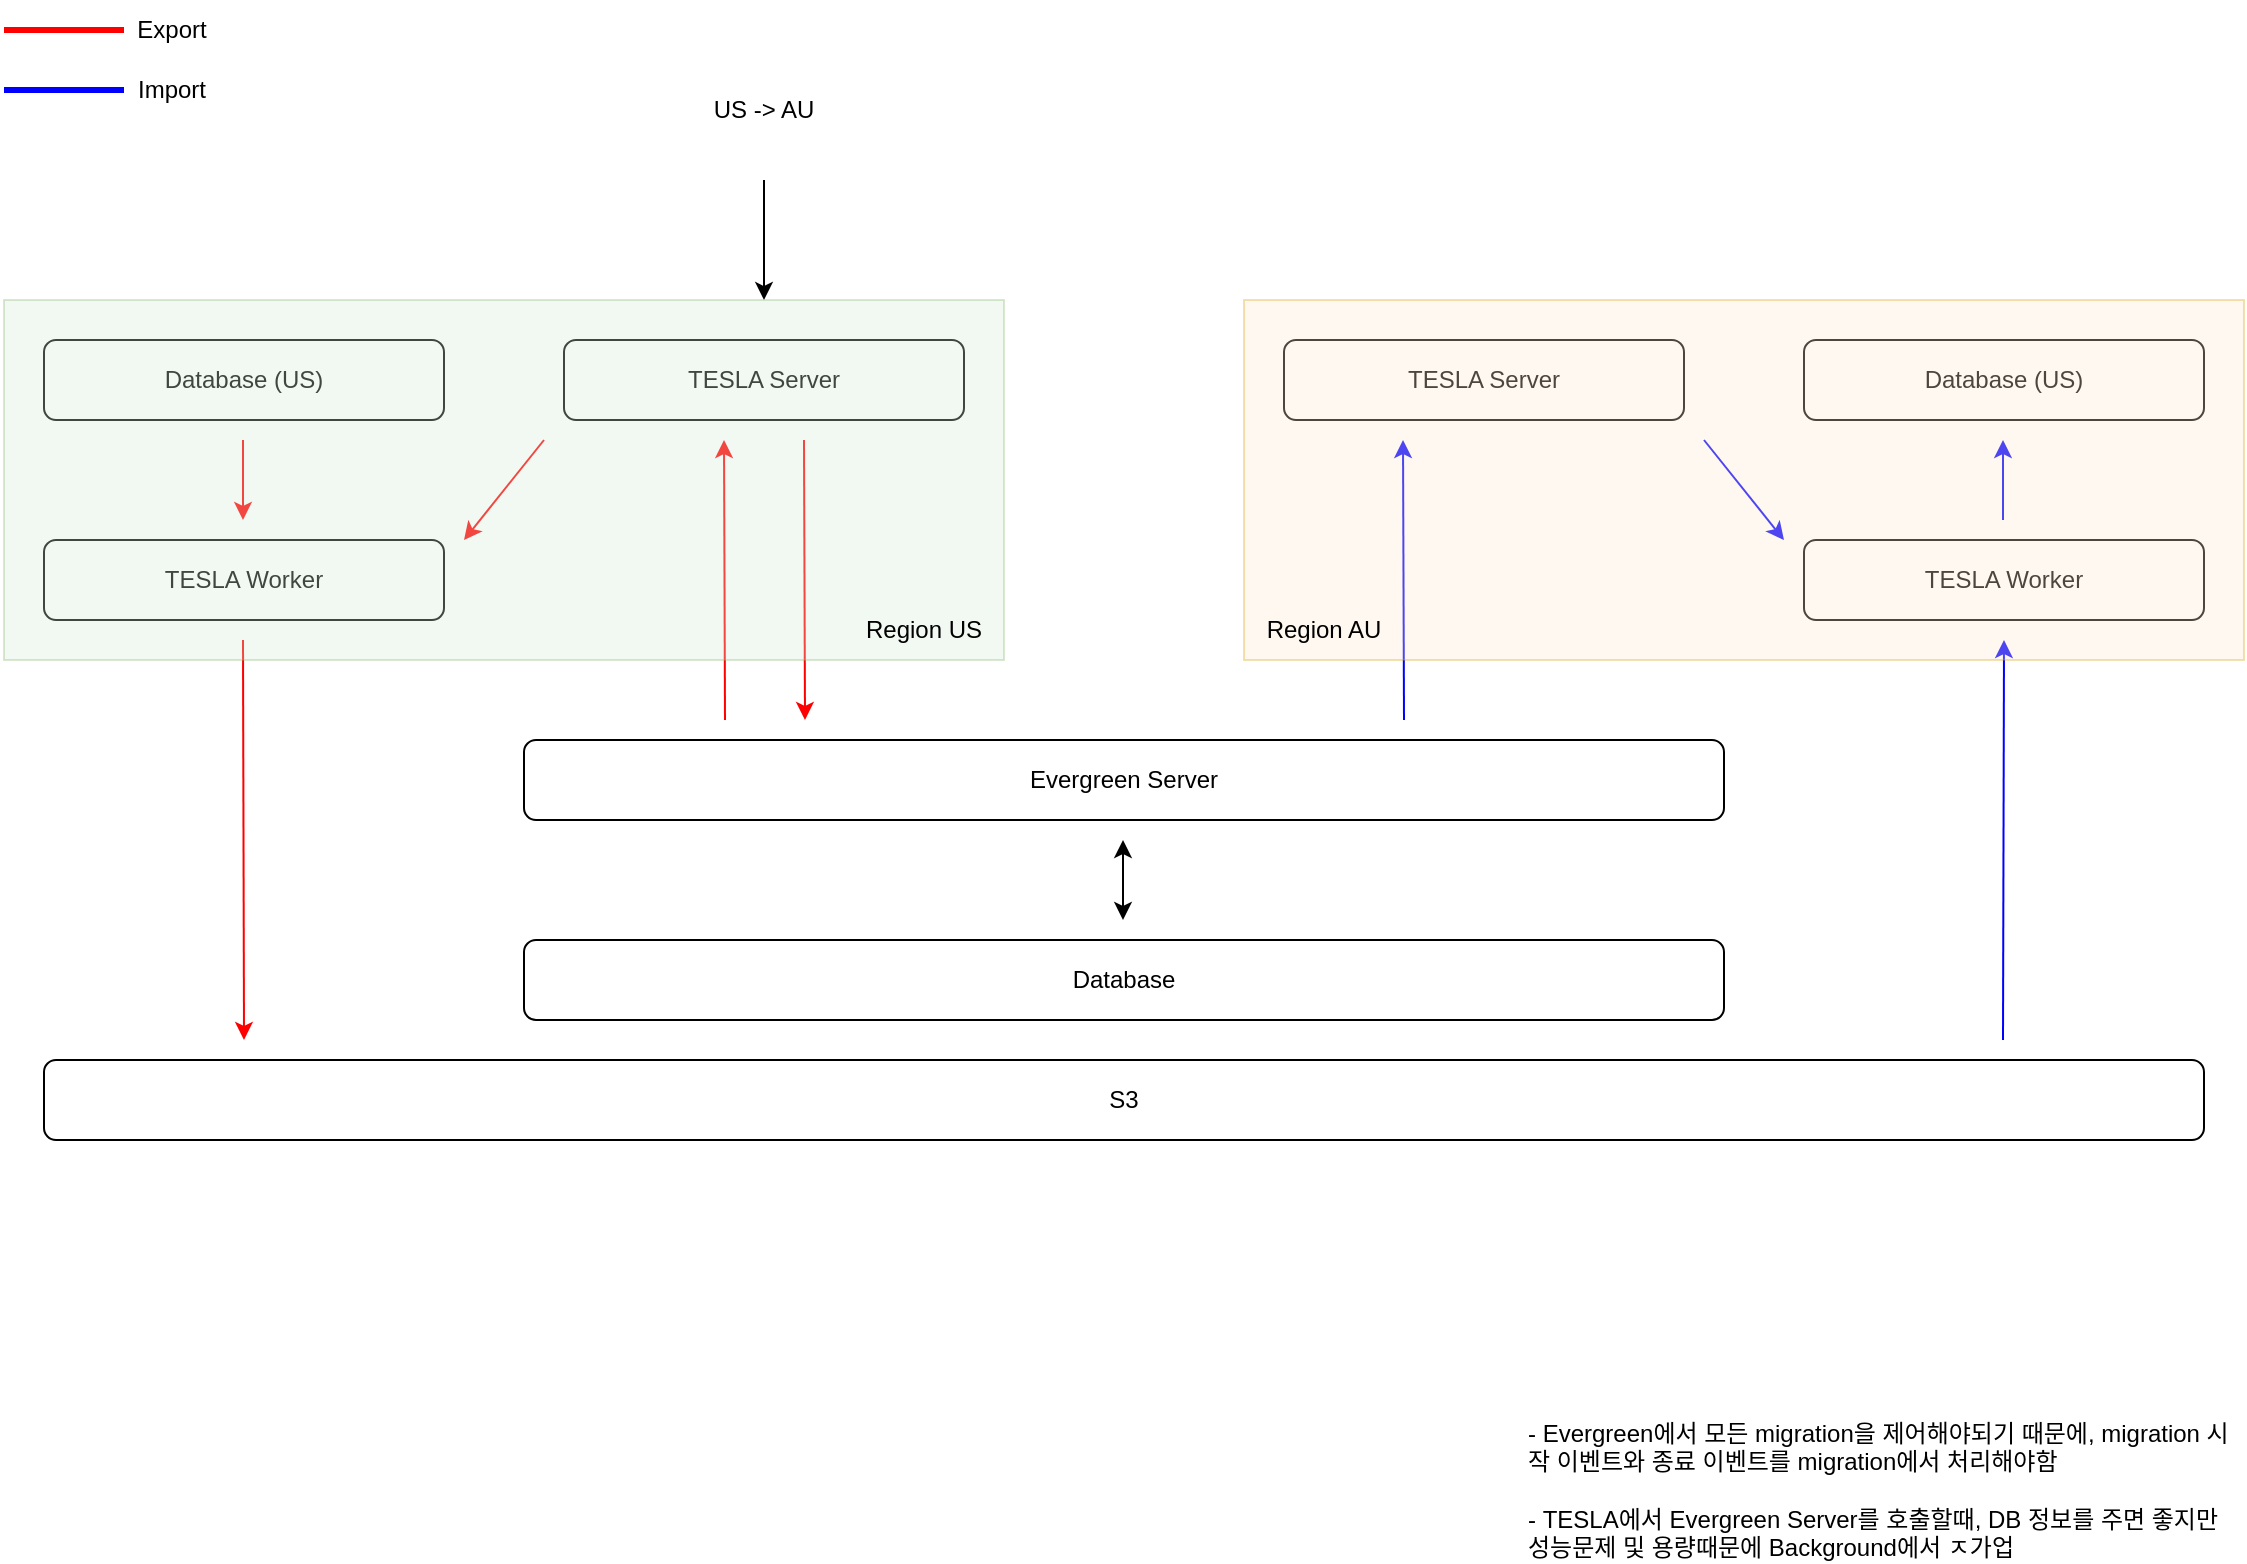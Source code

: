 <mxfile version="23.1.7" type="github">
  <diagram name="페이지-1" id="pZyoLkYU4llX_7tRVOSn">
    <mxGraphModel dx="2261" dy="1955" grid="1" gridSize="10" guides="1" tooltips="1" connect="1" arrows="1" fold="1" page="1" pageScale="1" pageWidth="827" pageHeight="1169" math="0" shadow="0">
      <root>
        <mxCell id="0" />
        <mxCell id="1" parent="0" />
        <mxCell id="wUL2A9BySkg_ptCFgsjO-2" value="Evergreen Server" style="rounded=1;whiteSpace=wrap;html=1;" vertex="1" parent="1">
          <mxGeometry x="240" y="360" width="600" height="40" as="geometry" />
        </mxCell>
        <mxCell id="wUL2A9BySkg_ptCFgsjO-3" value="" style="endArrow=classic;html=1;rounded=0;" edge="1" parent="1">
          <mxGeometry width="50" height="50" relative="1" as="geometry">
            <mxPoint x="360" y="80" as="sourcePoint" />
            <mxPoint x="360" y="140" as="targetPoint" />
          </mxGeometry>
        </mxCell>
        <mxCell id="wUL2A9BySkg_ptCFgsjO-4" value="US -&amp;gt; AU" style="text;html=1;align=center;verticalAlign=middle;whiteSpace=wrap;rounded=0;" vertex="1" parent="1">
          <mxGeometry x="330" y="30" width="60" height="30" as="geometry" />
        </mxCell>
        <mxCell id="wUL2A9BySkg_ptCFgsjO-7" value="Database (US)" style="rounded=1;whiteSpace=wrap;html=1;" vertex="1" parent="1">
          <mxGeometry y="160" width="200" height="40" as="geometry" />
        </mxCell>
        <mxCell id="wUL2A9BySkg_ptCFgsjO-9" value="" style="endArrow=classic;html=1;rounded=0;strokeColor=#0000FF;" edge="1" parent="1">
          <mxGeometry width="50" height="50" relative="1" as="geometry">
            <mxPoint x="979.5" y="510" as="sourcePoint" />
            <mxPoint x="980" y="310" as="targetPoint" />
          </mxGeometry>
        </mxCell>
        <mxCell id="wUL2A9BySkg_ptCFgsjO-10" value="Database" style="rounded=1;whiteSpace=wrap;html=1;" vertex="1" parent="1">
          <mxGeometry x="240" y="460" width="600" height="40" as="geometry" />
        </mxCell>
        <mxCell id="wUL2A9BySkg_ptCFgsjO-11" value="TESLA Worker" style="rounded=1;whiteSpace=wrap;html=1;" vertex="1" parent="1">
          <mxGeometry y="260" width="200" height="40" as="geometry" />
        </mxCell>
        <mxCell id="wUL2A9BySkg_ptCFgsjO-12" value="S3" style="rounded=1;whiteSpace=wrap;html=1;" vertex="1" parent="1">
          <mxGeometry y="520" width="1080" height="40" as="geometry" />
        </mxCell>
        <mxCell id="wUL2A9BySkg_ptCFgsjO-13" value="" style="endArrow=classic;html=1;rounded=0;strokeColor=#FF0000;" edge="1" parent="1">
          <mxGeometry width="50" height="50" relative="1" as="geometry">
            <mxPoint x="250" y="210" as="sourcePoint" />
            <mxPoint x="210" y="260" as="targetPoint" />
          </mxGeometry>
        </mxCell>
        <mxCell id="wUL2A9BySkg_ptCFgsjO-16" value="" style="endArrow=classic;html=1;rounded=0;strokeColor=#FF0000;" edge="1" parent="1">
          <mxGeometry width="50" height="50" relative="1" as="geometry">
            <mxPoint x="99.5" y="210" as="sourcePoint" />
            <mxPoint x="99.5" y="250" as="targetPoint" />
          </mxGeometry>
        </mxCell>
        <mxCell id="wUL2A9BySkg_ptCFgsjO-17" value="" style="endArrow=classic;html=1;rounded=0;strokeColor=#FF0000;" edge="1" parent="1">
          <mxGeometry width="50" height="50" relative="1" as="geometry">
            <mxPoint x="99.5" y="310" as="sourcePoint" />
            <mxPoint x="100" y="510" as="targetPoint" />
          </mxGeometry>
        </mxCell>
        <mxCell id="wUL2A9BySkg_ptCFgsjO-18" value="" style="endArrow=classic;html=1;rounded=0;strokeColor=#FF0000;" edge="1" parent="1">
          <mxGeometry width="50" height="50" relative="1" as="geometry">
            <mxPoint x="380" y="210" as="sourcePoint" />
            <mxPoint x="380.5" y="350" as="targetPoint" />
          </mxGeometry>
        </mxCell>
        <mxCell id="wUL2A9BySkg_ptCFgsjO-20" value="" style="endArrow=classic;html=1;rounded=0;endFill=1;startArrow=classic;startFill=1;" edge="1" parent="1">
          <mxGeometry width="50" height="50" relative="1" as="geometry">
            <mxPoint x="539.5" y="410" as="sourcePoint" />
            <mxPoint x="539.5" y="450" as="targetPoint" />
          </mxGeometry>
        </mxCell>
        <mxCell id="wUL2A9BySkg_ptCFgsjO-21" value="" style="endArrow=classic;html=1;rounded=0;strokeColor=#0000FF;" edge="1" parent="1">
          <mxGeometry width="50" height="50" relative="1" as="geometry">
            <mxPoint x="680" y="350" as="sourcePoint" />
            <mxPoint x="679.5" y="210" as="targetPoint" />
          </mxGeometry>
        </mxCell>
        <mxCell id="wUL2A9BySkg_ptCFgsjO-23" value="- Evergreen에서 모든 migration을 제어해야되기 때문에, migration 시작 이벤트와 종료 이벤트를 migration에서 처리해야함&lt;br&gt;&lt;br&gt;- TESLA에서 Evergreen Server를 호출할때, DB 정보를 주면 좋지만 성능문제 및 용량때문에 Background에서 ㅈ가업" style="text;html=1;align=left;verticalAlign=middle;whiteSpace=wrap;rounded=0;" vertex="1" parent="1">
          <mxGeometry x="740" y="720" width="360" height="30" as="geometry" />
        </mxCell>
        <mxCell id="wUL2A9BySkg_ptCFgsjO-24" value="TESLA Worker" style="rounded=1;whiteSpace=wrap;html=1;" vertex="1" parent="1">
          <mxGeometry x="880" y="260" width="200" height="40" as="geometry" />
        </mxCell>
        <mxCell id="wUL2A9BySkg_ptCFgsjO-25" value="TESLA Server" style="rounded=1;whiteSpace=wrap;html=1;" vertex="1" parent="1">
          <mxGeometry x="260" y="160" width="200" height="40" as="geometry" />
        </mxCell>
        <mxCell id="wUL2A9BySkg_ptCFgsjO-26" value="TESLA Server" style="rounded=1;whiteSpace=wrap;html=1;" vertex="1" parent="1">
          <mxGeometry x="620" y="160" width="200" height="40" as="geometry" />
        </mxCell>
        <mxCell id="wUL2A9BySkg_ptCFgsjO-27" value="Database (US)" style="rounded=1;whiteSpace=wrap;html=1;" vertex="1" parent="1">
          <mxGeometry x="880" y="160" width="200" height="40" as="geometry" />
        </mxCell>
        <mxCell id="wUL2A9BySkg_ptCFgsjO-28" value="" style="endArrow=classic;html=1;rounded=0;strokeColor=#FF0000;" edge="1" parent="1">
          <mxGeometry width="50" height="50" relative="1" as="geometry">
            <mxPoint x="340.5" y="350" as="sourcePoint" />
            <mxPoint x="340" y="210" as="targetPoint" />
          </mxGeometry>
        </mxCell>
        <mxCell id="wUL2A9BySkg_ptCFgsjO-29" value="" style="endArrow=classic;html=1;rounded=0;strokeColor=#0000FF;" edge="1" parent="1">
          <mxGeometry width="50" height="50" relative="1" as="geometry">
            <mxPoint x="830" y="210" as="sourcePoint" />
            <mxPoint x="870" y="260" as="targetPoint" />
          </mxGeometry>
        </mxCell>
        <mxCell id="wUL2A9BySkg_ptCFgsjO-30" value="" style="endArrow=classic;html=1;rounded=0;strokeColor=#0000FF;" edge="1" parent="1">
          <mxGeometry width="50" height="50" relative="1" as="geometry">
            <mxPoint x="979.5" y="250" as="sourcePoint" />
            <mxPoint x="979.5" y="210" as="targetPoint" />
          </mxGeometry>
        </mxCell>
        <mxCell id="wUL2A9BySkg_ptCFgsjO-34" value="" style="rounded=0;whiteSpace=wrap;html=1;fillColor=#d5e8d4;strokeColor=#82b366;opacity=30;" vertex="1" parent="1">
          <mxGeometry x="-20" y="140" width="500" height="180" as="geometry" />
        </mxCell>
        <mxCell id="wUL2A9BySkg_ptCFgsjO-35" value="" style="rounded=0;whiteSpace=wrap;html=1;fillColor=#ffe6cc;strokeColor=#d79b00;opacity=30;" vertex="1" parent="1">
          <mxGeometry x="600" y="140" width="500" height="180" as="geometry" />
        </mxCell>
        <mxCell id="wUL2A9BySkg_ptCFgsjO-36" value="" style="endArrow=none;html=1;rounded=0;strokeColor=#FF0000;endFill=0;strokeWidth=3;" edge="1" parent="1">
          <mxGeometry width="50" height="50" relative="1" as="geometry">
            <mxPoint x="-20" y="5" as="sourcePoint" />
            <mxPoint x="40" y="5" as="targetPoint" />
          </mxGeometry>
        </mxCell>
        <mxCell id="wUL2A9BySkg_ptCFgsjO-37" value="" style="endArrow=none;html=1;rounded=0;strokeColor=#0000FF;endFill=0;strokeWidth=3;" edge="1" parent="1">
          <mxGeometry width="50" height="50" relative="1" as="geometry">
            <mxPoint x="-20" y="35" as="sourcePoint" />
            <mxPoint x="40" y="35" as="targetPoint" />
          </mxGeometry>
        </mxCell>
        <mxCell id="wUL2A9BySkg_ptCFgsjO-38" value="Export" style="text;html=1;align=center;verticalAlign=middle;whiteSpace=wrap;rounded=0;" vertex="1" parent="1">
          <mxGeometry x="34" y="-10" width="60" height="30" as="geometry" />
        </mxCell>
        <mxCell id="wUL2A9BySkg_ptCFgsjO-40" value="Import" style="text;html=1;align=center;verticalAlign=middle;whiteSpace=wrap;rounded=0;" vertex="1" parent="1">
          <mxGeometry x="34" y="20" width="60" height="30" as="geometry" />
        </mxCell>
        <mxCell id="wUL2A9BySkg_ptCFgsjO-41" value="Region US" style="text;html=1;align=center;verticalAlign=middle;whiteSpace=wrap;rounded=0;" vertex="1" parent="1">
          <mxGeometry x="400" y="290" width="80" height="30" as="geometry" />
        </mxCell>
        <mxCell id="wUL2A9BySkg_ptCFgsjO-43" value="Region AU" style="text;html=1;align=center;verticalAlign=middle;whiteSpace=wrap;rounded=0;" vertex="1" parent="1">
          <mxGeometry x="600" y="290" width="80" height="30" as="geometry" />
        </mxCell>
      </root>
    </mxGraphModel>
  </diagram>
</mxfile>
